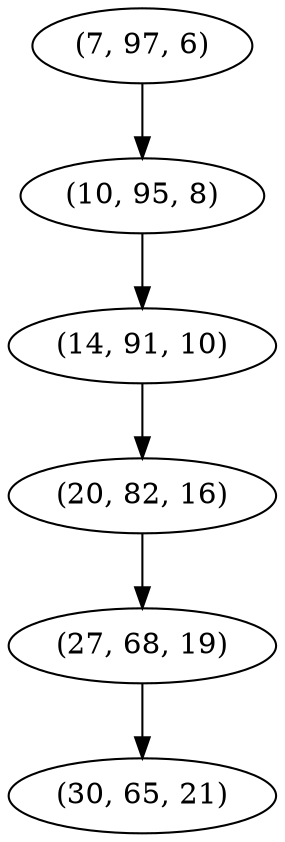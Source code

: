 digraph tree {
    "(7, 97, 6)";
    "(10, 95, 8)";
    "(14, 91, 10)";
    "(20, 82, 16)";
    "(27, 68, 19)";
    "(30, 65, 21)";
    "(7, 97, 6)" -> "(10, 95, 8)";
    "(10, 95, 8)" -> "(14, 91, 10)";
    "(14, 91, 10)" -> "(20, 82, 16)";
    "(20, 82, 16)" -> "(27, 68, 19)";
    "(27, 68, 19)" -> "(30, 65, 21)";
}
